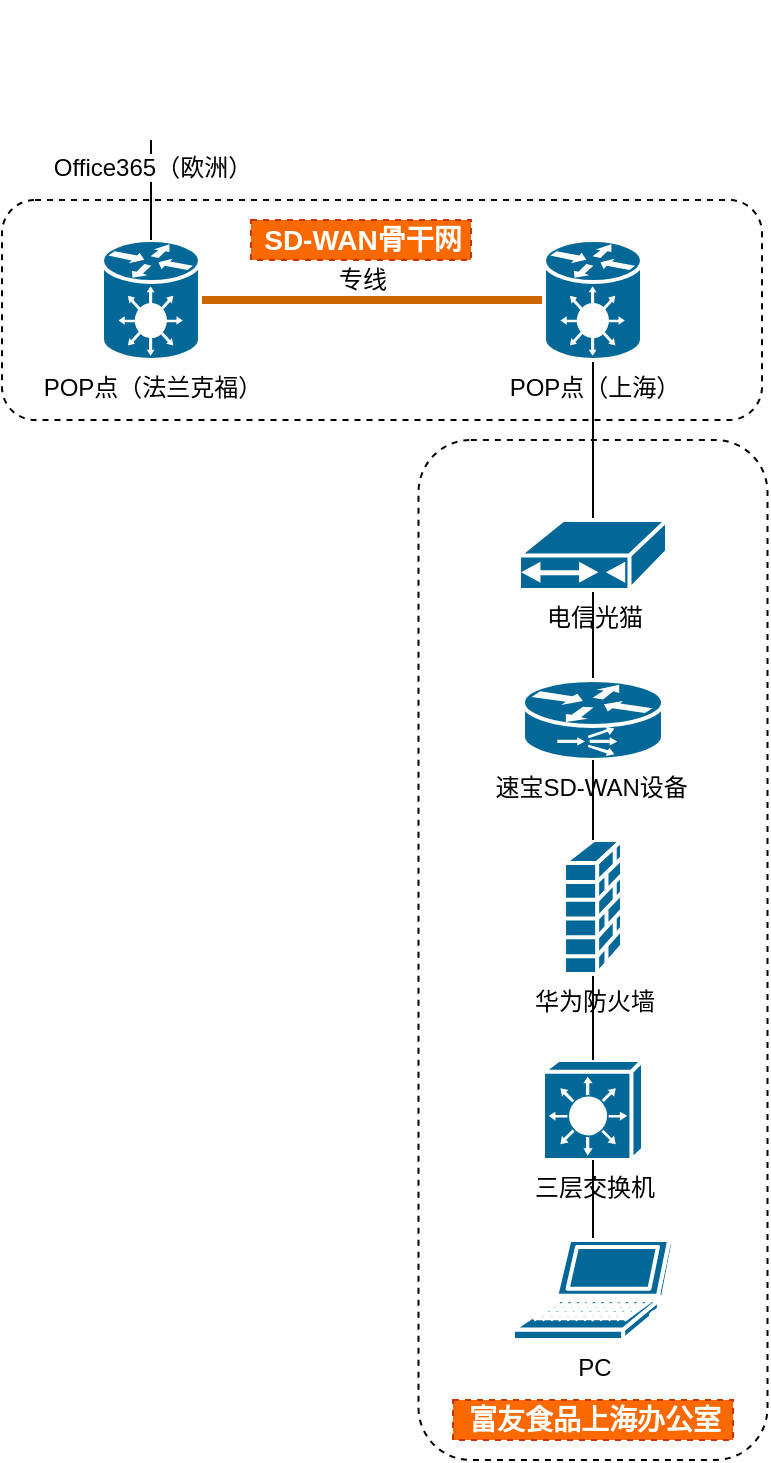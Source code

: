 <mxfile version="13.7.3" type="github">
  <diagram id="3BFR3GqZxXMxbAWBfeUj" name="Page-1">
    <mxGraphModel dx="1753" dy="674" grid="1" gridSize="10" guides="1" tooltips="1" connect="1" arrows="1" fold="1" page="1" pageScale="1" pageWidth="827" pageHeight="1169" math="0" shadow="0">
      <root>
        <mxCell id="0" />
        <mxCell id="1" parent="0" />
        <mxCell id="pgLIFL3BZB2Xo_3dE_xm-11" value="" style="rounded=1;whiteSpace=wrap;html=1;dashed=1;" vertex="1" parent="1">
          <mxGeometry x="110" y="150" width="380" height="110" as="geometry" />
        </mxCell>
        <mxCell id="EAKdSy7ptGbpC2-vD8Ey-16" value="" style="rounded=1;whiteSpace=wrap;html=1;dashed=1;" parent="1" vertex="1">
          <mxGeometry x="318.25" y="270" width="174.5" height="510" as="geometry" />
        </mxCell>
        <mxCell id="EAKdSy7ptGbpC2-vD8Ey-4" value="三层交换机" style="shape=mxgraph.cisco.switches.layer_3_switch;html=1;pointerEvents=1;dashed=0;fillColor=#036897;strokeColor=#ffffff;strokeWidth=2;verticalLabelPosition=bottom;verticalAlign=top;align=center;outlineConnect=0;" parent="1" vertex="1">
          <mxGeometry x="380.5" y="580" width="50" height="50" as="geometry" />
        </mxCell>
        <mxCell id="EAKdSy7ptGbpC2-vD8Ey-7" style="rounded=1;orthogonalLoop=1;jettySize=auto;html=1;exitX=0.5;exitY=1;exitDx=0;exitDy=0;exitPerimeter=0;entryX=0.5;entryY=0;entryDx=0;entryDy=0;entryPerimeter=0;endArrow=none;endFill=0;startArrow=none;startFill=0;" parent="1" source="EAKdSy7ptGbpC2-vD8Ey-5" target="EAKdSy7ptGbpC2-vD8Ey-4" edge="1">
          <mxGeometry relative="1" as="geometry" />
        </mxCell>
        <mxCell id="EAKdSy7ptGbpC2-vD8Ey-5" value="华为防火墙" style="shape=mxgraph.cisco.security.firewall;html=1;pointerEvents=1;dashed=0;fillColor=#036897;strokeColor=#ffffff;strokeWidth=2;verticalLabelPosition=bottom;verticalAlign=top;align=center;outlineConnect=0;" parent="1" vertex="1">
          <mxGeometry x="391" y="470" width="29" height="67" as="geometry" />
        </mxCell>
        <mxCell id="EAKdSy7ptGbpC2-vD8Ey-11" style="edgeStyle=none;rounded=1;orthogonalLoop=1;jettySize=auto;html=1;exitX=0.5;exitY=0;exitDx=0;exitDy=0;exitPerimeter=0;entryX=0.5;entryY=1;entryDx=0;entryDy=0;entryPerimeter=0;startArrow=none;startFill=0;endArrow=none;endFill=0;" parent="1" source="EAKdSy7ptGbpC2-vD8Ey-8" target="EAKdSy7ptGbpC2-vD8Ey-10" edge="1">
          <mxGeometry relative="1" as="geometry" />
        </mxCell>
        <mxCell id="EAKdSy7ptGbpC2-vD8Ey-8" value="速宝SD-WAN设备&amp;nbsp;" style="shape=mxgraph.cisco.routers.content_service_router;html=1;pointerEvents=1;dashed=0;fillColor=#036897;strokeColor=#ffffff;strokeWidth=2;verticalLabelPosition=bottom;verticalAlign=top;align=center;outlineConnect=0;" parent="1" vertex="1">
          <mxGeometry x="370.5" y="390" width="70" height="40" as="geometry" />
        </mxCell>
        <mxCell id="EAKdSy7ptGbpC2-vD8Ey-9" style="rounded=1;orthogonalLoop=1;jettySize=auto;html=1;exitX=0.5;exitY=0;exitDx=0;exitDy=0;exitPerimeter=0;endArrow=none;endFill=0;startArrow=none;startFill=0;" parent="1" source="EAKdSy7ptGbpC2-vD8Ey-5" target="EAKdSy7ptGbpC2-vD8Ey-8" edge="1">
          <mxGeometry relative="1" as="geometry">
            <mxPoint x="415.5" y="547" as="sourcePoint" />
            <mxPoint x="415.5" y="600" as="targetPoint" />
          </mxGeometry>
        </mxCell>
        <mxCell id="EAKdSy7ptGbpC2-vD8Ey-15" style="edgeStyle=none;rounded=1;orthogonalLoop=1;jettySize=auto;html=1;exitX=0.5;exitY=0;exitDx=0;exitDy=0;exitPerimeter=0;entryX=0.5;entryY=1;entryDx=0;entryDy=0;entryPerimeter=0;startArrow=none;startFill=0;endArrow=none;endFill=0;" parent="1" source="EAKdSy7ptGbpC2-vD8Ey-10" target="EAKdSy7ptGbpC2-vD8Ey-14" edge="1">
          <mxGeometry relative="1" as="geometry" />
        </mxCell>
        <mxCell id="EAKdSy7ptGbpC2-vD8Ey-10" value="电信光猫" style="shape=mxgraph.cisco.modems_and_phones.cable_modem;html=1;pointerEvents=1;dashed=0;fillColor=#036897;strokeColor=#ffffff;strokeWidth=2;verticalLabelPosition=bottom;verticalAlign=top;align=center;outlineConnect=0;" parent="1" vertex="1">
          <mxGeometry x="368.5" y="310" width="74" height="35" as="geometry" />
        </mxCell>
        <mxCell id="EAKdSy7ptGbpC2-vD8Ey-13" style="edgeStyle=none;rounded=1;orthogonalLoop=1;jettySize=auto;html=1;entryX=0.5;entryY=1;entryDx=0;entryDy=0;entryPerimeter=0;startArrow=none;startFill=0;endArrow=none;endFill=0;" parent="1" source="EAKdSy7ptGbpC2-vD8Ey-12" target="EAKdSy7ptGbpC2-vD8Ey-4" edge="1">
          <mxGeometry relative="1" as="geometry" />
        </mxCell>
        <mxCell id="EAKdSy7ptGbpC2-vD8Ey-12" value="PC" style="shape=mxgraph.cisco.computers_and_peripherals.laptop;html=1;pointerEvents=1;dashed=0;fillColor=#036897;strokeColor=#ffffff;strokeWidth=2;verticalLabelPosition=bottom;verticalAlign=top;align=center;outlineConnect=0;" parent="1" vertex="1">
          <mxGeometry x="365.5" y="670" width="80" height="50" as="geometry" />
        </mxCell>
        <mxCell id="pgLIFL3BZB2Xo_3dE_xm-2" style="edgeStyle=none;orthogonalLoop=1;jettySize=auto;html=1;entryX=1;entryY=0.5;entryDx=0;entryDy=0;entryPerimeter=0;startArrow=none;startFill=0;endArrow=none;endFill=0;rounded=1;strokeColor=#CC6600;strokeWidth=4;" edge="1" parent="1" source="EAKdSy7ptGbpC2-vD8Ey-14" target="pgLIFL3BZB2Xo_3dE_xm-1">
          <mxGeometry relative="1" as="geometry" />
        </mxCell>
        <mxCell id="EAKdSy7ptGbpC2-vD8Ey-14" value="POP点（上海）" style="shape=mxgraph.cisco.hubs_and_gateways.generic_gateway;html=1;pointerEvents=1;dashed=0;fillColor=#036897;strokeColor=#ffffff;strokeWidth=2;verticalLabelPosition=bottom;verticalAlign=top;align=center;outlineConnect=0;" parent="1" vertex="1">
          <mxGeometry x="381" y="170" width="49" height="60" as="geometry" />
        </mxCell>
        <mxCell id="EAKdSy7ptGbpC2-vD8Ey-17" style="edgeStyle=none;rounded=1;orthogonalLoop=1;jettySize=auto;html=1;exitX=0.5;exitY=0;exitDx=0;exitDy=0;startArrow=none;startFill=0;endArrow=none;endFill=0;" parent="1" source="EAKdSy7ptGbpC2-vD8Ey-16" target="EAKdSy7ptGbpC2-vD8Ey-16" edge="1">
          <mxGeometry relative="1" as="geometry" />
        </mxCell>
        <mxCell id="pgLIFL3BZB2Xo_3dE_xm-1" value="POP点（法兰克福）" style="shape=mxgraph.cisco.hubs_and_gateways.generic_gateway;html=1;pointerEvents=1;dashed=0;fillColor=#036897;strokeColor=#ffffff;strokeWidth=2;verticalLabelPosition=bottom;verticalAlign=top;align=center;outlineConnect=0;" vertex="1" parent="1">
          <mxGeometry x="160" y="170" width="49" height="60" as="geometry" />
        </mxCell>
        <mxCell id="pgLIFL3BZB2Xo_3dE_xm-4" value="专线" style="text;html=1;align=center;verticalAlign=middle;resizable=0;points=[];autosize=1;" vertex="1" parent="1">
          <mxGeometry x="270" y="180" width="40" height="20" as="geometry" />
        </mxCell>
        <mxCell id="pgLIFL3BZB2Xo_3dE_xm-6" value="&lt;font style=&quot;font-size: 14px&quot;&gt;富友食品上海办公室&lt;/font&gt;" style="text;html=1;resizable=0;autosize=1;align=center;verticalAlign=middle;points=[];fillColor=#fa6800;strokeColor=#C73500;rounded=0;dashed=1;fontColor=#ffffff;fontStyle=1" vertex="1" parent="1">
          <mxGeometry x="335.5" y="750" width="140" height="20" as="geometry" />
        </mxCell>
        <mxCell id="pgLIFL3BZB2Xo_3dE_xm-8" style="edgeStyle=none;rounded=1;orthogonalLoop=1;jettySize=auto;html=1;exitX=0.5;exitY=1;exitDx=0;exitDy=0;entryX=0.5;entryY=0;entryDx=0;entryDy=0;entryPerimeter=0;startArrow=none;startFill=0;endArrow=none;endFill=0;strokeColor=#000000;strokeWidth=1;" edge="1" parent="1" source="pgLIFL3BZB2Xo_3dE_xm-7" target="pgLIFL3BZB2Xo_3dE_xm-1">
          <mxGeometry relative="1" as="geometry">
            <Array as="points" />
          </mxGeometry>
        </mxCell>
        <mxCell id="pgLIFL3BZB2Xo_3dE_xm-7" value="Office365（欧洲）" style="shape=image;html=1;verticalAlign=top;verticalLabelPosition=bottom;labelBackgroundColor=#ffffff;imageAspect=0;aspect=fixed;image=https://cdn0.iconfinder.com/data/icons/logos-microsoft-office-365/128/Microsoft_Office-08-128.png;dashed=1;" vertex="1" parent="1">
          <mxGeometry x="149.5" y="50" width="70" height="70" as="geometry" />
        </mxCell>
        <mxCell id="pgLIFL3BZB2Xo_3dE_xm-12" value="&lt;font style=&quot;font-size: 14px&quot;&gt;SD-WAN骨干网&lt;/font&gt;" style="text;html=1;resizable=0;autosize=1;align=center;verticalAlign=middle;points=[];fillColor=#fa6800;strokeColor=#C73500;rounded=0;dashed=1;fontColor=#ffffff;fontStyle=1" vertex="1" parent="1">
          <mxGeometry x="234.5" y="160" width="110" height="20" as="geometry" />
        </mxCell>
      </root>
    </mxGraphModel>
  </diagram>
</mxfile>
